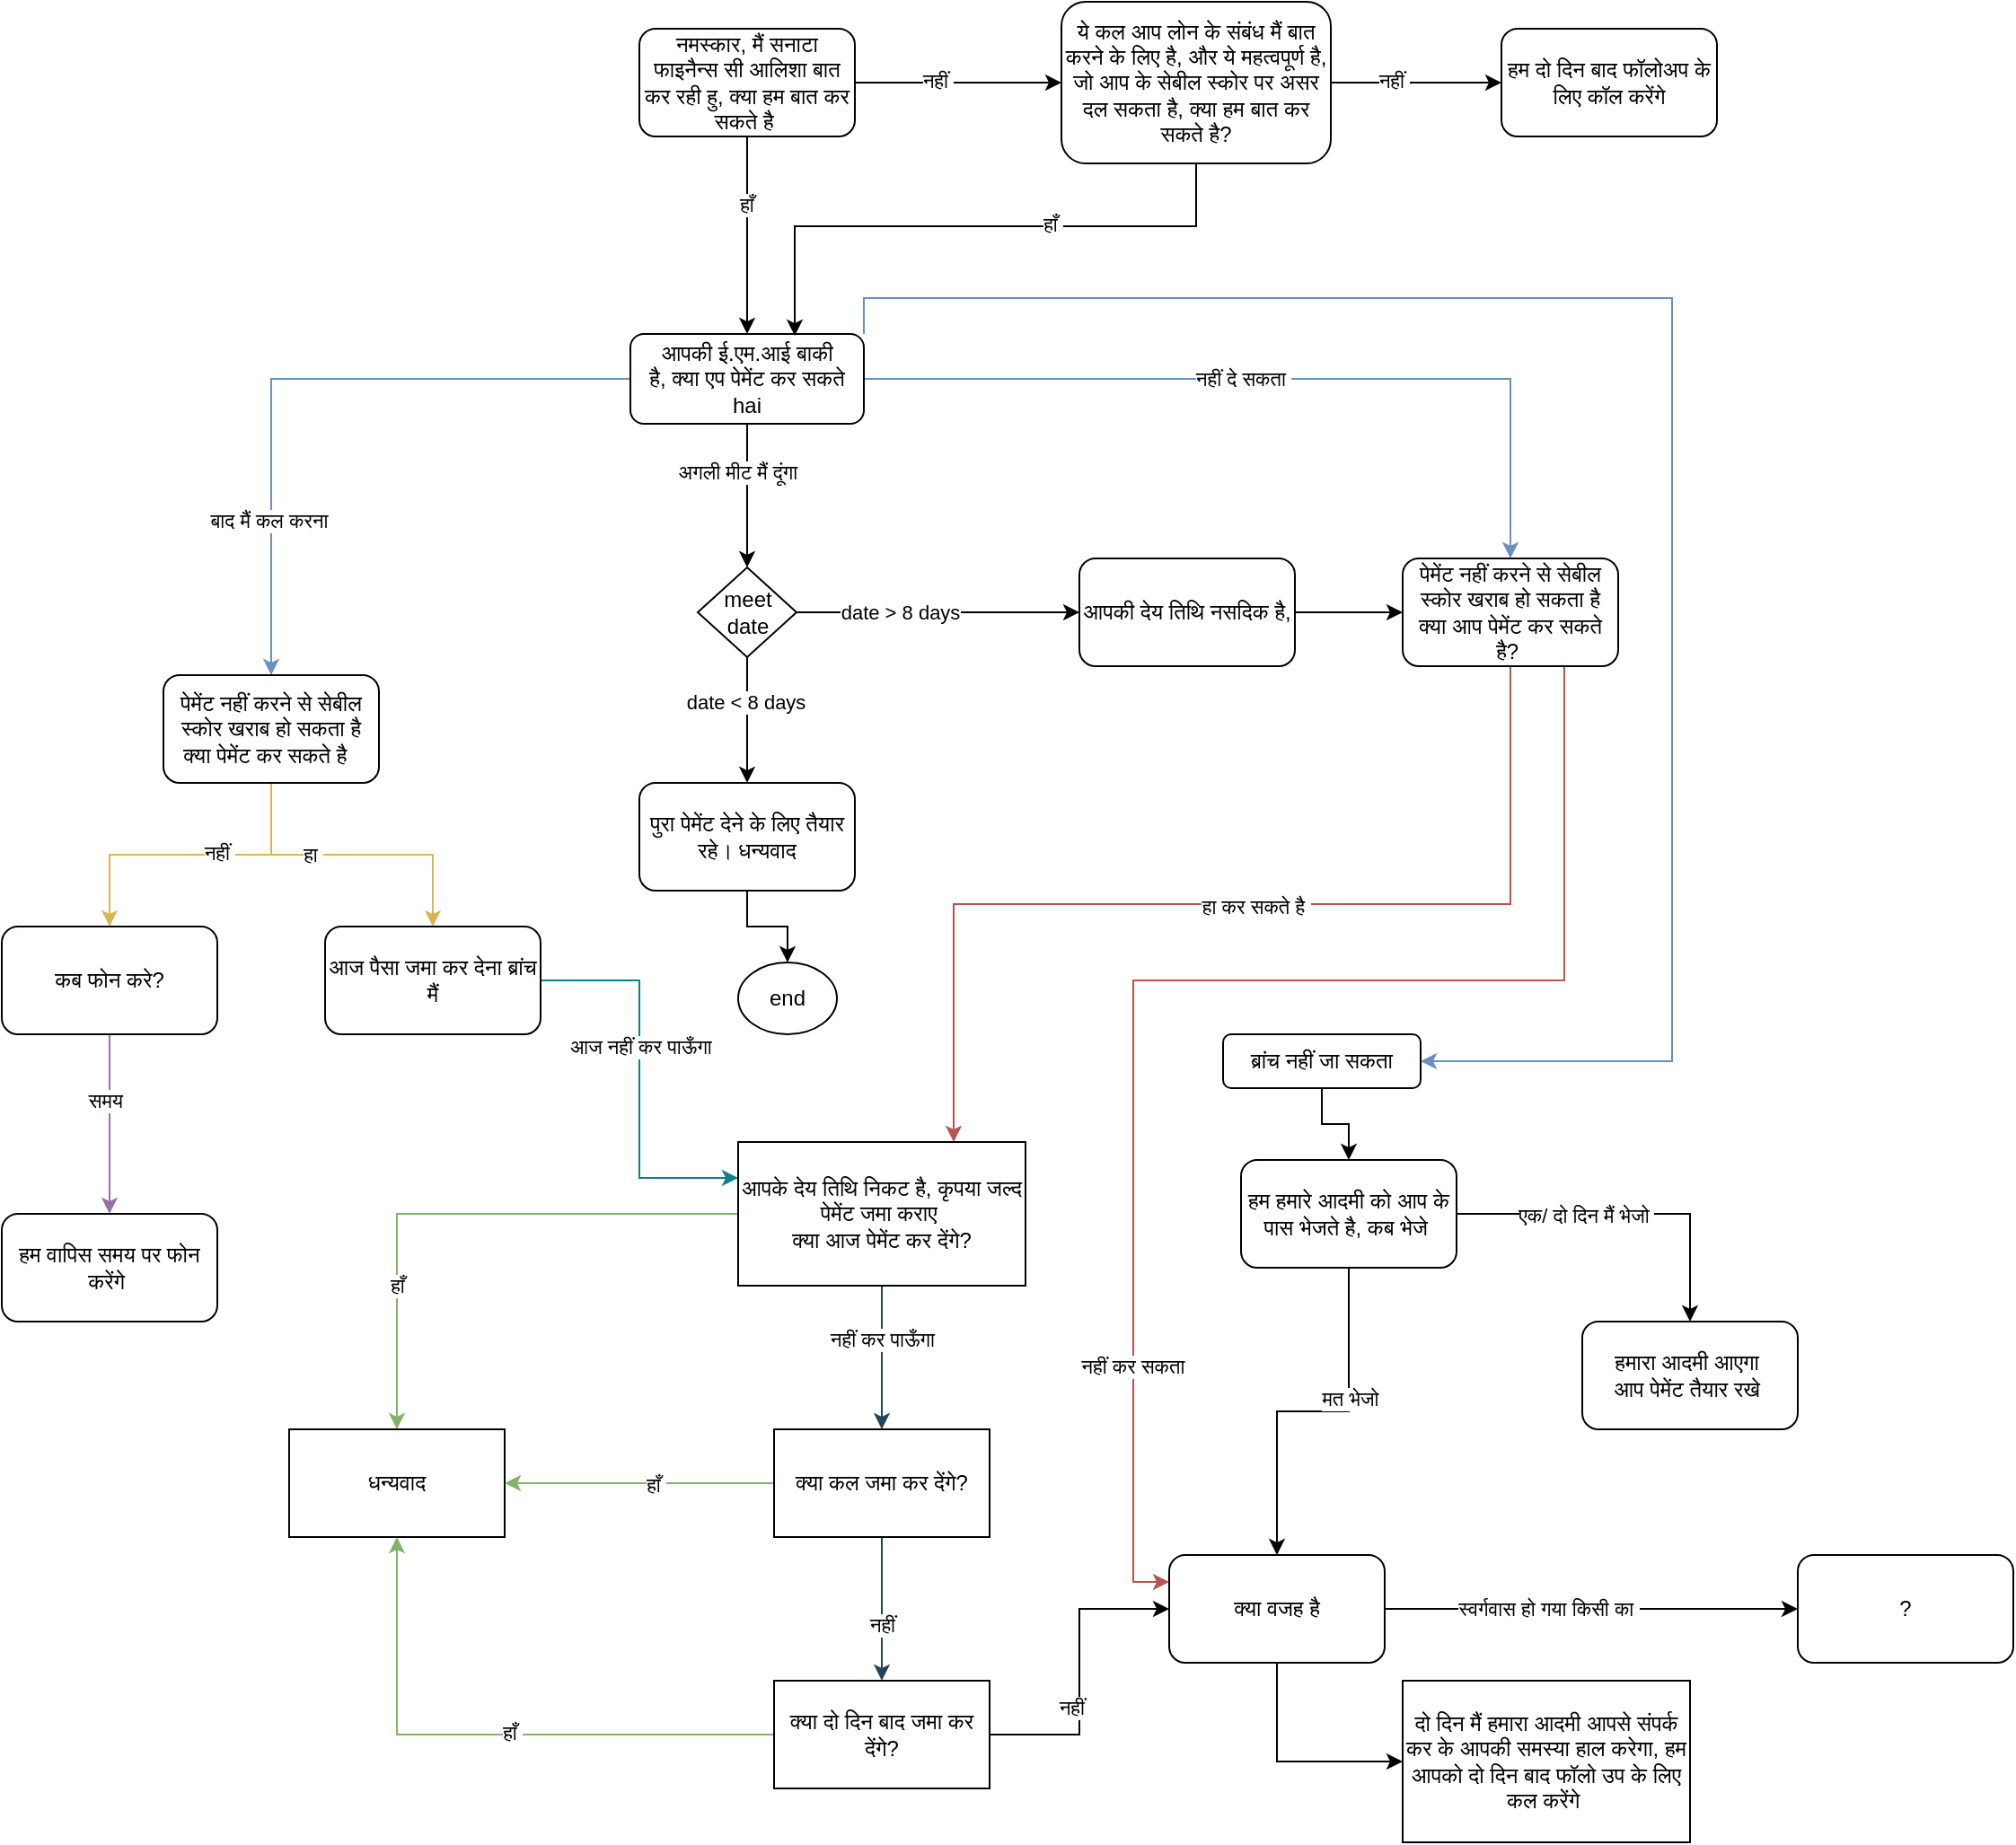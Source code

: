 <mxfile version="21.5.0" type="github">
  <diagram name="Page-1" id="A8u1cGYjJxs3ynTsOh-E">
    <mxGraphModel dx="2547" dy="773" grid="1" gridSize="10" guides="1" tooltips="1" connect="1" arrows="1" fold="1" page="1" pageScale="1" pageWidth="850" pageHeight="1100" math="0" shadow="0">
      <root>
        <mxCell id="0" />
        <mxCell id="1" parent="0" />
        <mxCell id="ubHi6udfQPmIiIhLqrcd-3" value="" style="edgeStyle=orthogonalEdgeStyle;rounded=0;orthogonalLoop=1;jettySize=auto;html=1;fillColor=#dae8fc;strokeColor=#6c8ebf;" parent="1" source="ubHi6udfQPmIiIhLqrcd-1" target="ubHi6udfQPmIiIhLqrcd-2" edge="1">
          <mxGeometry relative="1" as="geometry" />
        </mxCell>
        <mxCell id="ubHi6udfQPmIiIhLqrcd-4" value="बाद मैं कल करना&amp;nbsp;" style="edgeLabel;html=1;align=center;verticalAlign=middle;resizable=0;points=[];" parent="ubHi6udfQPmIiIhLqrcd-3" vertex="1" connectable="0">
          <mxGeometry x="0.425" relative="1" as="geometry">
            <mxPoint y="19" as="offset" />
          </mxGeometry>
        </mxCell>
        <mxCell id="ubHi6udfQPmIiIhLqrcd-6" value="" style="edgeStyle=orthogonalEdgeStyle;rounded=0;orthogonalLoop=1;jettySize=auto;html=1;" parent="1" source="D9SxiUH87e-Rk3kENxuC-22" target="ubHi6udfQPmIiIhLqrcd-5" edge="1">
          <mxGeometry relative="1" as="geometry">
            <Array as="points">
              <mxPoint x="385" y="480" />
              <mxPoint x="385" y="480" />
            </Array>
          </mxGeometry>
        </mxCell>
        <mxCell id="D9SxiUH87e-Rk3kENxuC-53" value="date &amp;lt; 8 days" style="edgeLabel;html=1;align=center;verticalAlign=middle;resizable=0;points=[];" parent="ubHi6udfQPmIiIhLqrcd-6" vertex="1" connectable="0">
          <mxGeometry x="-0.304" y="-1" relative="1" as="geometry">
            <mxPoint as="offset" />
          </mxGeometry>
        </mxCell>
        <mxCell id="ubHi6udfQPmIiIhLqrcd-9" value="" style="edgeStyle=orthogonalEdgeStyle;rounded=0;orthogonalLoop=1;jettySize=auto;html=1;fillColor=#dae8fc;strokeColor=#6c8ebf;" parent="1" source="ubHi6udfQPmIiIhLqrcd-1" target="ubHi6udfQPmIiIhLqrcd-8" edge="1">
          <mxGeometry relative="1" as="geometry" />
        </mxCell>
        <mxCell id="ubHi6udfQPmIiIhLqrcd-10" value="नहीं दे सकता&amp;nbsp;" style="edgeLabel;html=1;align=center;verticalAlign=middle;resizable=0;points=[];" parent="ubHi6udfQPmIiIhLqrcd-9" vertex="1" connectable="0">
          <mxGeometry x="0.529" y="-3" relative="1" as="geometry">
            <mxPoint x="-141" y="-3" as="offset" />
          </mxGeometry>
        </mxCell>
        <mxCell id="6fWgPlhkaPKUbiOBDTXt-3" style="rounded=0;orthogonalLoop=1;jettySize=auto;html=1;entryX=1;entryY=0.5;entryDx=0;entryDy=0;edgeStyle=orthogonalEdgeStyle;exitX=1;exitY=0;exitDx=0;exitDy=0;fillColor=#dae8fc;strokeColor=#6c8ebf;" parent="1" source="ubHi6udfQPmIiIhLqrcd-1" target="6fWgPlhkaPKUbiOBDTXt-4" edge="1">
          <mxGeometry relative="1" as="geometry">
            <mxPoint x="200.0" y="180" as="targetPoint" />
            <mxPoint x="430" y="220" as="sourcePoint" />
            <Array as="points">
              <mxPoint x="450" y="240" />
              <mxPoint x="900" y="240" />
              <mxPoint x="900" y="665" />
            </Array>
          </mxGeometry>
        </mxCell>
        <mxCell id="ubHi6udfQPmIiIhLqrcd-1" value="आपकी ई.एम.आई बाकी&lt;br&gt;है, क्या एप पेमेंट कर सकते&lt;br&gt;hai" style="rounded=1;whiteSpace=wrap;html=1;" parent="1" vertex="1">
          <mxGeometry x="320" y="260" width="130" height="50" as="geometry" />
        </mxCell>
        <mxCell id="ubHi6udfQPmIiIhLqrcd-13" value="" style="edgeStyle=orthogonalEdgeStyle;rounded=0;orthogonalLoop=1;jettySize=auto;html=1;fillColor=#fff2cc;strokeColor=#d6b656;" parent="1" source="ubHi6udfQPmIiIhLqrcd-2" target="ubHi6udfQPmIiIhLqrcd-12" edge="1">
          <mxGeometry relative="1" as="geometry" />
        </mxCell>
        <mxCell id="ubHi6udfQPmIiIhLqrcd-14" value="हा&amp;nbsp;" style="edgeLabel;html=1;align=center;verticalAlign=middle;resizable=0;points=[];" parent="ubHi6udfQPmIiIhLqrcd-13" vertex="1" connectable="0">
          <mxGeometry x="-0.265" relative="1" as="geometry">
            <mxPoint as="offset" />
          </mxGeometry>
        </mxCell>
        <mxCell id="ubHi6udfQPmIiIhLqrcd-16" value="" style="edgeStyle=orthogonalEdgeStyle;rounded=0;orthogonalLoop=1;jettySize=auto;html=1;fillColor=#fff2cc;strokeColor=#d6b656;" parent="1" source="ubHi6udfQPmIiIhLqrcd-2" target="ubHi6udfQPmIiIhLqrcd-15" edge="1">
          <mxGeometry relative="1" as="geometry" />
        </mxCell>
        <mxCell id="ubHi6udfQPmIiIhLqrcd-17" value="नहीं&amp;nbsp;" style="edgeLabel;html=1;align=center;verticalAlign=middle;resizable=0;points=[];" parent="ubHi6udfQPmIiIhLqrcd-16" vertex="1" connectable="0">
          <mxGeometry x="-0.189" y="-1" relative="1" as="geometry">
            <mxPoint as="offset" />
          </mxGeometry>
        </mxCell>
        <mxCell id="ubHi6udfQPmIiIhLqrcd-2" value="पेमेंट नहीं करने से सेबील स्कोर खराब हो सकता है&lt;br&gt;क्या पेमेंट कर सकते है&amp;nbsp;&amp;nbsp;" style="whiteSpace=wrap;html=1;rounded=1;" parent="1" vertex="1">
          <mxGeometry x="60" y="450" width="120" height="60" as="geometry" />
        </mxCell>
        <mxCell id="D9SxiUH87e-Rk3kENxuC-10" value="" style="edgeStyle=orthogonalEdgeStyle;rounded=0;orthogonalLoop=1;jettySize=auto;html=1;" parent="1" source="ubHi6udfQPmIiIhLqrcd-5" target="D9SxiUH87e-Rk3kENxuC-9" edge="1">
          <mxGeometry relative="1" as="geometry" />
        </mxCell>
        <mxCell id="ubHi6udfQPmIiIhLqrcd-5" value="पुरा पेमेंट देने के लिए तैयार रहे। धन्यवाद" style="whiteSpace=wrap;html=1;rounded=1;" parent="1" vertex="1">
          <mxGeometry x="325" y="510" width="120" height="60" as="geometry" />
        </mxCell>
        <mxCell id="D9SxiUH87e-Rk3kENxuC-19" style="edgeStyle=orthogonalEdgeStyle;rounded=0;orthogonalLoop=1;jettySize=auto;html=1;entryX=0.75;entryY=0;entryDx=0;entryDy=0;exitX=0.5;exitY=1;exitDx=0;exitDy=0;fillColor=#f8cecc;strokeColor=#b85450;" parent="1" source="ubHi6udfQPmIiIhLqrcd-8" target="D9SxiUH87e-Rk3kENxuC-2" edge="1">
          <mxGeometry relative="1" as="geometry" />
        </mxCell>
        <mxCell id="D9SxiUH87e-Rk3kENxuC-21" value="हा कर सकते है&amp;nbsp;" style="edgeLabel;html=1;align=center;verticalAlign=middle;resizable=0;points=[];" parent="D9SxiUH87e-Rk3kENxuC-19" vertex="1" connectable="0">
          <mxGeometry x="-0.046" y="1" relative="1" as="geometry">
            <mxPoint as="offset" />
          </mxGeometry>
        </mxCell>
        <mxCell id="6fWgPlhkaPKUbiOBDTXt-16" style="edgeStyle=orthogonalEdgeStyle;rounded=0;orthogonalLoop=1;jettySize=auto;html=1;exitX=0.75;exitY=1;exitDx=0;exitDy=0;entryX=0;entryY=0.25;entryDx=0;entryDy=0;fillColor=#f8cecc;strokeColor=#b85450;" parent="1" source="ubHi6udfQPmIiIhLqrcd-8" target="6fWgPlhkaPKUbiOBDTXt-14" edge="1">
          <mxGeometry relative="1" as="geometry">
            <Array as="points">
              <mxPoint x="840" y="620" />
              <mxPoint x="600" y="620" />
              <mxPoint x="600" y="955" />
            </Array>
          </mxGeometry>
        </mxCell>
        <mxCell id="6fWgPlhkaPKUbiOBDTXt-17" value="नहीं कर सकता&amp;nbsp;" style="edgeLabel;html=1;align=center;verticalAlign=middle;resizable=0;points=[];" parent="6fWgPlhkaPKUbiOBDTXt-16" vertex="1" connectable="0">
          <mxGeometry x="0.634" y="1" relative="1" as="geometry">
            <mxPoint y="1" as="offset" />
          </mxGeometry>
        </mxCell>
        <mxCell id="ubHi6udfQPmIiIhLqrcd-8" value="&lt;span style=&quot;font-family: Helvetica; font-size: 12px; font-style: normal; font-variant-ligatures: normal; font-variant-caps: normal; font-weight: 400; letter-spacing: normal; orphans: 2; text-align: center; text-indent: 0px; text-transform: none; widows: 2; word-spacing: 0px; -webkit-text-stroke-width: 0px; text-decoration-thickness: initial; text-decoration-style: initial; text-decoration-color: initial; float: none; display: inline !important;&quot;&gt;पेमेंट नहीं करने से सेबील स्कोर खराब हो सकता है&lt;/span&gt;&lt;br style=&quot;border-color: var(--border-color); font-family: Helvetica; font-size: 12px; font-style: normal; font-variant-ligatures: normal; font-variant-caps: normal; font-weight: 400; letter-spacing: normal; orphans: 2; text-align: center; text-indent: 0px; text-transform: none; widows: 2; word-spacing: 0px; -webkit-text-stroke-width: 0px; text-decoration-thickness: initial; text-decoration-style: initial; text-decoration-color: initial;&quot;&gt;&lt;span style=&quot;font-family: Helvetica; font-size: 12px; font-style: normal; font-variant-ligatures: normal; font-variant-caps: normal; font-weight: 400; letter-spacing: normal; orphans: 2; text-align: center; text-indent: 0px; text-transform: none; widows: 2; word-spacing: 0px; -webkit-text-stroke-width: 0px; text-decoration-thickness: initial; text-decoration-style: initial; text-decoration-color: initial; float: none; display: inline !important;&quot;&gt;क्या आप पेमेंट कर सकते है?&amp;nbsp;&lt;/span&gt;" style="whiteSpace=wrap;html=1;rounded=1;labelBackgroundColor=none;fontColor=default;" parent="1" vertex="1">
          <mxGeometry x="750" y="385" width="120" height="60" as="geometry" />
        </mxCell>
        <mxCell id="D9SxiUH87e-Rk3kENxuC-17" style="edgeStyle=orthogonalEdgeStyle;rounded=0;orthogonalLoop=1;jettySize=auto;html=1;entryX=0;entryY=0.25;entryDx=0;entryDy=0;fillColor=#b0e3e6;strokeColor=#0e8088;" parent="1" source="ubHi6udfQPmIiIhLqrcd-12" target="D9SxiUH87e-Rk3kENxuC-2" edge="1">
          <mxGeometry relative="1" as="geometry" />
        </mxCell>
        <mxCell id="D9SxiUH87e-Rk3kENxuC-18" value="आज नहीं कर पाऊँगा&amp;nbsp;" style="edgeLabel;html=1;align=center;verticalAlign=middle;resizable=0;points=[];" parent="D9SxiUH87e-Rk3kENxuC-17" vertex="1" connectable="0">
          <mxGeometry x="-0.169" y="2" relative="1" as="geometry">
            <mxPoint as="offset" />
          </mxGeometry>
        </mxCell>
        <mxCell id="ubHi6udfQPmIiIhLqrcd-12" value="आज पैसा जमा कर देना ब्रांच मैं" style="whiteSpace=wrap;html=1;rounded=1;" parent="1" vertex="1">
          <mxGeometry x="150" y="590" width="120" height="60" as="geometry" />
        </mxCell>
        <mxCell id="D9SxiUH87e-Rk3kENxuC-45" value="" style="edgeStyle=orthogonalEdgeStyle;rounded=0;orthogonalLoop=1;jettySize=auto;html=1;fillColor=#e1d5e7;strokeColor=#9673a6;entryX=0.5;entryY=0;entryDx=0;entryDy=0;" parent="1" source="ubHi6udfQPmIiIhLqrcd-15" target="D9SxiUH87e-Rk3kENxuC-44" edge="1">
          <mxGeometry relative="1" as="geometry" />
        </mxCell>
        <mxCell id="D9SxiUH87e-Rk3kENxuC-46" value="समय&amp;nbsp;" style="edgeLabel;html=1;align=center;verticalAlign=middle;resizable=0;points=[];" parent="D9SxiUH87e-Rk3kENxuC-45" vertex="1" connectable="0">
          <mxGeometry x="-0.26" y="-1" relative="1" as="geometry">
            <mxPoint as="offset" />
          </mxGeometry>
        </mxCell>
        <mxCell id="ubHi6udfQPmIiIhLqrcd-15" value="कब फोन करे?" style="whiteSpace=wrap;html=1;rounded=1;" parent="1" vertex="1">
          <mxGeometry x="-30" y="590" width="120" height="60" as="geometry" />
        </mxCell>
        <mxCell id="D9SxiUH87e-Rk3kENxuC-4" value="" style="edgeStyle=orthogonalEdgeStyle;rounded=0;orthogonalLoop=1;jettySize=auto;html=1;fillColor=#d5e8d4;strokeColor=#82b366;" parent="1" source="D9SxiUH87e-Rk3kENxuC-2" target="D9SxiUH87e-Rk3kENxuC-3" edge="1">
          <mxGeometry relative="1" as="geometry" />
        </mxCell>
        <mxCell id="D9SxiUH87e-Rk3kENxuC-5" value="हाँ" style="edgeLabel;html=1;align=center;verticalAlign=middle;resizable=0;points=[];" parent="D9SxiUH87e-Rk3kENxuC-4" vertex="1" connectable="0">
          <mxGeometry x="0.305" y="-4" relative="1" as="geometry">
            <mxPoint x="4" y="27" as="offset" />
          </mxGeometry>
        </mxCell>
        <mxCell id="D9SxiUH87e-Rk3kENxuC-7" value="" style="edgeStyle=orthogonalEdgeStyle;rounded=0;orthogonalLoop=1;jettySize=auto;html=1;fillColor=#bac8d3;strokeColor=#23445d;" parent="1" source="D9SxiUH87e-Rk3kENxuC-2" target="D9SxiUH87e-Rk3kENxuC-6" edge="1">
          <mxGeometry relative="1" as="geometry" />
        </mxCell>
        <mxCell id="D9SxiUH87e-Rk3kENxuC-8" value="नहीं कर पाऊँगा" style="edgeLabel;html=1;align=center;verticalAlign=middle;resizable=0;points=[];" parent="D9SxiUH87e-Rk3kENxuC-7" vertex="1" connectable="0">
          <mxGeometry x="-0.253" relative="1" as="geometry">
            <mxPoint as="offset" />
          </mxGeometry>
        </mxCell>
        <mxCell id="D9SxiUH87e-Rk3kENxuC-2" value="आपके देय तिथि निकट है, कृपया जल्द पेमेंट जमा कराए&amp;nbsp;&lt;br&gt;क्या आज पेमेंट कर देंगे?" style="whiteSpace=wrap;html=1;" parent="1" vertex="1">
          <mxGeometry x="380" y="710" width="160" height="80" as="geometry" />
        </mxCell>
        <mxCell id="D9SxiUH87e-Rk3kENxuC-3" value="धन्यवाद" style="whiteSpace=wrap;html=1;" parent="1" vertex="1">
          <mxGeometry x="130" y="870" width="120" height="60" as="geometry" />
        </mxCell>
        <mxCell id="D9SxiUH87e-Rk3kENxuC-11" style="edgeStyle=orthogonalEdgeStyle;rounded=0;orthogonalLoop=1;jettySize=auto;html=1;entryX=1;entryY=0.5;entryDx=0;entryDy=0;fillColor=#d5e8d4;strokeColor=#82b366;" parent="1" source="D9SxiUH87e-Rk3kENxuC-6" target="D9SxiUH87e-Rk3kENxuC-3" edge="1">
          <mxGeometry relative="1" as="geometry" />
        </mxCell>
        <mxCell id="D9SxiUH87e-Rk3kENxuC-12" value="हाँ&amp;nbsp;" style="edgeLabel;html=1;align=center;verticalAlign=middle;resizable=0;points=[];" parent="D9SxiUH87e-Rk3kENxuC-11" vertex="1" connectable="0">
          <mxGeometry x="-0.12" y="1" relative="1" as="geometry">
            <mxPoint as="offset" />
          </mxGeometry>
        </mxCell>
        <mxCell id="D9SxiUH87e-Rk3kENxuC-14" value="" style="edgeStyle=orthogonalEdgeStyle;rounded=0;orthogonalLoop=1;jettySize=auto;html=1;fillColor=#bac8d3;strokeColor=#23445d;" parent="1" source="D9SxiUH87e-Rk3kENxuC-6" target="D9SxiUH87e-Rk3kENxuC-13" edge="1">
          <mxGeometry relative="1" as="geometry" />
        </mxCell>
        <mxCell id="D9SxiUH87e-Rk3kENxuC-20" value="नहीं" style="edgeLabel;html=1;align=center;verticalAlign=middle;resizable=0;points=[];" parent="D9SxiUH87e-Rk3kENxuC-14" vertex="1" connectable="0">
          <mxGeometry x="0.216" relative="1" as="geometry">
            <mxPoint as="offset" />
          </mxGeometry>
        </mxCell>
        <mxCell id="D9SxiUH87e-Rk3kENxuC-6" value="क्या कल जमा कर देंगे?&lt;br&gt;" style="whiteSpace=wrap;html=1;" parent="1" vertex="1">
          <mxGeometry x="400" y="870" width="120" height="60" as="geometry" />
        </mxCell>
        <mxCell id="D9SxiUH87e-Rk3kENxuC-9" value="end" style="ellipse;whiteSpace=wrap;html=1;rounded=1;" parent="1" vertex="1">
          <mxGeometry x="380" y="610" width="55" height="40" as="geometry" />
        </mxCell>
        <mxCell id="D9SxiUH87e-Rk3kENxuC-15" style="edgeStyle=orthogonalEdgeStyle;rounded=0;orthogonalLoop=1;jettySize=auto;html=1;entryX=0.5;entryY=1;entryDx=0;entryDy=0;fillColor=#d5e8d4;strokeColor=#82b366;" parent="1" source="D9SxiUH87e-Rk3kENxuC-13" target="D9SxiUH87e-Rk3kENxuC-3" edge="1">
          <mxGeometry relative="1" as="geometry" />
        </mxCell>
        <mxCell id="D9SxiUH87e-Rk3kENxuC-16" value="हाँ&amp;nbsp;" style="edgeLabel;html=1;align=center;verticalAlign=middle;resizable=0;points=[];" parent="D9SxiUH87e-Rk3kENxuC-15" vertex="1" connectable="0">
          <mxGeometry x="-0.087" y="-1" relative="1" as="geometry">
            <mxPoint as="offset" />
          </mxGeometry>
        </mxCell>
        <mxCell id="D9SxiUH87e-Rk3kENxuC-43" value="" style="edgeStyle=orthogonalEdgeStyle;rounded=0;orthogonalLoop=1;jettySize=auto;html=1;entryX=0;entryY=0.5;entryDx=0;entryDy=0;" parent="1" source="D9SxiUH87e-Rk3kENxuC-13" target="6fWgPlhkaPKUbiOBDTXt-14" edge="1">
          <mxGeometry relative="1" as="geometry" />
        </mxCell>
        <mxCell id="6fWgPlhkaPKUbiOBDTXt-13" value="नहीं&amp;nbsp;" style="edgeLabel;html=1;align=center;verticalAlign=middle;resizable=0;points=[];" parent="D9SxiUH87e-Rk3kENxuC-43" vertex="1" connectable="0">
          <mxGeometry x="-0.23" y="3" relative="1" as="geometry">
            <mxPoint as="offset" />
          </mxGeometry>
        </mxCell>
        <mxCell id="D9SxiUH87e-Rk3kENxuC-13" value="क्या दो दिन बाद जमा कर देंगे?" style="whiteSpace=wrap;html=1;" parent="1" vertex="1">
          <mxGeometry x="400" y="1010" width="120" height="60" as="geometry" />
        </mxCell>
        <mxCell id="D9SxiUH87e-Rk3kENxuC-23" value="" style="edgeStyle=orthogonalEdgeStyle;rounded=0;orthogonalLoop=1;jettySize=auto;html=1;" parent="1" source="ubHi6udfQPmIiIhLqrcd-1" target="D9SxiUH87e-Rk3kENxuC-22" edge="1">
          <mxGeometry relative="1" as="geometry">
            <mxPoint x="385" y="330" as="sourcePoint" />
            <mxPoint x="385" y="450" as="targetPoint" />
          </mxGeometry>
        </mxCell>
        <mxCell id="D9SxiUH87e-Rk3kENxuC-24" value="अगली मीट मैं दूंगा&amp;nbsp;" style="edgeLabel;html=1;align=center;verticalAlign=middle;resizable=0;points=[];" parent="D9SxiUH87e-Rk3kENxuC-23" vertex="1" connectable="0">
          <mxGeometry x="-0.327" y="-4" relative="1" as="geometry">
            <mxPoint as="offset" />
          </mxGeometry>
        </mxCell>
        <mxCell id="D9SxiUH87e-Rk3kENxuC-25" style="edgeStyle=orthogonalEdgeStyle;rounded=0;orthogonalLoop=1;jettySize=auto;html=1;entryX=0;entryY=0.5;entryDx=0;entryDy=0;" parent="1" source="D9SxiUH87e-Rk3kENxuC-49" target="ubHi6udfQPmIiIhLqrcd-8" edge="1">
          <mxGeometry relative="1" as="geometry" />
        </mxCell>
        <mxCell id="D9SxiUH87e-Rk3kENxuC-22" value="meet&lt;br&gt;date" style="rhombus;whiteSpace=wrap;html=1;" parent="1" vertex="1">
          <mxGeometry x="357.5" y="390" width="55" height="50" as="geometry" />
        </mxCell>
        <mxCell id="D9SxiUH87e-Rk3kENxuC-29" value="" style="edgeStyle=orthogonalEdgeStyle;rounded=0;orthogonalLoop=1;jettySize=auto;html=1;" parent="1" source="D9SxiUH87e-Rk3kENxuC-27" target="ubHi6udfQPmIiIhLqrcd-1" edge="1">
          <mxGeometry relative="1" as="geometry" />
        </mxCell>
        <mxCell id="D9SxiUH87e-Rk3kENxuC-30" value="हाँ&amp;nbsp;" style="edgeLabel;html=1;align=center;verticalAlign=middle;resizable=0;points=[];" parent="D9SxiUH87e-Rk3kENxuC-29" vertex="1" connectable="0">
          <mxGeometry x="-0.312" y="1" relative="1" as="geometry">
            <mxPoint as="offset" />
          </mxGeometry>
        </mxCell>
        <mxCell id="D9SxiUH87e-Rk3kENxuC-34" value="" style="edgeStyle=orthogonalEdgeStyle;rounded=0;orthogonalLoop=1;jettySize=auto;html=1;" parent="1" source="D9SxiUH87e-Rk3kENxuC-27" target="D9SxiUH87e-Rk3kENxuC-31" edge="1">
          <mxGeometry relative="1" as="geometry" />
        </mxCell>
        <mxCell id="D9SxiUH87e-Rk3kENxuC-35" value="नहीं&amp;nbsp;" style="edgeLabel;html=1;align=center;verticalAlign=middle;resizable=0;points=[];" parent="D9SxiUH87e-Rk3kENxuC-34" vertex="1" connectable="0">
          <mxGeometry x="-0.203" y="1" relative="1" as="geometry">
            <mxPoint as="offset" />
          </mxGeometry>
        </mxCell>
        <mxCell id="D9SxiUH87e-Rk3kENxuC-27" value="नमस्कार, मैं सनाटा फाइनैन्स सी आलिशा बात कर रही हु, क्या हम बात कर सकते है&amp;nbsp;" style="whiteSpace=wrap;html=1;rounded=1;" parent="1" vertex="1">
          <mxGeometry x="325" y="90" width="120" height="60" as="geometry" />
        </mxCell>
        <mxCell id="D9SxiUH87e-Rk3kENxuC-36" style="edgeStyle=orthogonalEdgeStyle;rounded=0;orthogonalLoop=1;jettySize=auto;html=1;entryX=0.704;entryY=0.02;entryDx=0;entryDy=0;entryPerimeter=0;" parent="1" source="D9SxiUH87e-Rk3kENxuC-31" target="ubHi6udfQPmIiIhLqrcd-1" edge="1">
          <mxGeometry relative="1" as="geometry">
            <Array as="points">
              <mxPoint x="635" y="200" />
              <mxPoint x="411" y="200" />
            </Array>
          </mxGeometry>
        </mxCell>
        <mxCell id="D9SxiUH87e-Rk3kENxuC-37" value="हाँ&amp;nbsp;" style="edgeLabel;html=1;align=center;verticalAlign=middle;resizable=0;points=[];" parent="D9SxiUH87e-Rk3kENxuC-36" vertex="1" connectable="0">
          <mxGeometry x="-0.276" y="-1" relative="1" as="geometry">
            <mxPoint as="offset" />
          </mxGeometry>
        </mxCell>
        <mxCell id="D9SxiUH87e-Rk3kENxuC-40" value="" style="edgeStyle=orthogonalEdgeStyle;rounded=0;orthogonalLoop=1;jettySize=auto;html=1;" parent="1" source="D9SxiUH87e-Rk3kENxuC-31" target="D9SxiUH87e-Rk3kENxuC-39" edge="1">
          <mxGeometry relative="1" as="geometry" />
        </mxCell>
        <mxCell id="D9SxiUH87e-Rk3kENxuC-41" value="नहीं&amp;nbsp;" style="edgeLabel;html=1;align=center;verticalAlign=middle;resizable=0;points=[];" parent="D9SxiUH87e-Rk3kENxuC-40" vertex="1" connectable="0">
          <mxGeometry x="-0.273" y="1" relative="1" as="geometry">
            <mxPoint as="offset" />
          </mxGeometry>
        </mxCell>
        <mxCell id="D9SxiUH87e-Rk3kENxuC-31" value="ये कल आप लोन के संबंध मैं बात करने के लिए है, और ये महत्वपूर्ण है, जो आप के सेबील स्कोर पर असर दल सकता है, क्या हम बात कर सकते है?&lt;br&gt;" style="whiteSpace=wrap;html=1;rounded=1;" parent="1" vertex="1">
          <mxGeometry x="560" y="75" width="150" height="90" as="geometry" />
        </mxCell>
        <mxCell id="D9SxiUH87e-Rk3kENxuC-39" value="हम दो दिन बाद फॉलोअप के लिए कॉल करेंगे" style="whiteSpace=wrap;html=1;rounded=1;" parent="1" vertex="1">
          <mxGeometry x="805" y="90" width="120" height="60" as="geometry" />
        </mxCell>
        <mxCell id="D9SxiUH87e-Rk3kENxuC-42" value="दो दिन मैं हमारा आदमी आपसे संपर्क कर के आपकी समस्या हाल करेगा, हम आपको दो दिन बाद फॉलो उप के लिए कल करेंगे&amp;nbsp;" style="whiteSpace=wrap;html=1;" parent="1" vertex="1">
          <mxGeometry x="750" y="1010" width="160" height="90" as="geometry" />
        </mxCell>
        <mxCell id="D9SxiUH87e-Rk3kENxuC-44" value="हम वापिस समय पर फोन करेंगे&amp;nbsp;" style="whiteSpace=wrap;html=1;rounded=1;" parent="1" vertex="1">
          <mxGeometry x="-30" y="750" width="120" height="60" as="geometry" />
        </mxCell>
        <mxCell id="D9SxiUH87e-Rk3kENxuC-47" value="" style="edgeStyle=orthogonalEdgeStyle;rounded=0;orthogonalLoop=1;jettySize=auto;html=1;entryX=0;entryY=0.5;entryDx=0;entryDy=0;" parent="1" source="D9SxiUH87e-Rk3kENxuC-22" target="D9SxiUH87e-Rk3kENxuC-49" edge="1">
          <mxGeometry relative="1" as="geometry">
            <mxPoint x="413" y="415" as="sourcePoint" />
            <mxPoint x="720" y="415" as="targetPoint" />
          </mxGeometry>
        </mxCell>
        <mxCell id="D9SxiUH87e-Rk3kENxuC-48" value="date &amp;gt; 8 days" style="edgeLabel;html=1;align=center;verticalAlign=middle;resizable=0;points=[];" parent="D9SxiUH87e-Rk3kENxuC-47" vertex="1" connectable="0">
          <mxGeometry x="-0.338" y="3" relative="1" as="geometry">
            <mxPoint x="5" y="3" as="offset" />
          </mxGeometry>
        </mxCell>
        <mxCell id="D9SxiUH87e-Rk3kENxuC-49" value="आपकी देय तिथि नसदिक है," style="rounded=1;whiteSpace=wrap;html=1;" parent="1" vertex="1">
          <mxGeometry x="570" y="385" width="120" height="60" as="geometry" />
        </mxCell>
        <mxCell id="6fWgPlhkaPKUbiOBDTXt-6" style="edgeStyle=orthogonalEdgeStyle;rounded=0;orthogonalLoop=1;jettySize=auto;html=1;entryX=0.5;entryY=0;entryDx=0;entryDy=0;exitX=0.5;exitY=1;exitDx=0;exitDy=0;" parent="1" source="6fWgPlhkaPKUbiOBDTXt-4" target="6fWgPlhkaPKUbiOBDTXt-5" edge="1">
          <mxGeometry relative="1" as="geometry" />
        </mxCell>
        <mxCell id="6fWgPlhkaPKUbiOBDTXt-4" value="ब्रांच नहीं जा सकता" style="rounded=1;whiteSpace=wrap;html=1;" parent="1" vertex="1">
          <mxGeometry x="650" y="650" width="110" height="30" as="geometry" />
        </mxCell>
        <mxCell id="6fWgPlhkaPKUbiOBDTXt-8" style="edgeStyle=orthogonalEdgeStyle;rounded=0;orthogonalLoop=1;jettySize=auto;html=1;exitX=1;exitY=0.5;exitDx=0;exitDy=0;entryX=0.5;entryY=0;entryDx=0;entryDy=0;" parent="1" source="6fWgPlhkaPKUbiOBDTXt-5" target="6fWgPlhkaPKUbiOBDTXt-7" edge="1">
          <mxGeometry relative="1" as="geometry" />
        </mxCell>
        <mxCell id="6fWgPlhkaPKUbiOBDTXt-9" value="एक/ दो दिन मैं भेजो&amp;nbsp;" style="edgeLabel;html=1;align=center;verticalAlign=middle;resizable=0;points=[];" parent="6fWgPlhkaPKUbiOBDTXt-8" vertex="1" connectable="0">
          <mxGeometry x="-0.247" y="-1" relative="1" as="geometry">
            <mxPoint as="offset" />
          </mxGeometry>
        </mxCell>
        <mxCell id="6fWgPlhkaPKUbiOBDTXt-11" value="" style="edgeStyle=orthogonalEdgeStyle;rounded=0;orthogonalLoop=1;jettySize=auto;html=1;" parent="1" source="6fWgPlhkaPKUbiOBDTXt-5" target="6fWgPlhkaPKUbiOBDTXt-14" edge="1">
          <mxGeometry relative="1" as="geometry">
            <mxPoint x="720" y="830" as="targetPoint" />
          </mxGeometry>
        </mxCell>
        <mxCell id="6fWgPlhkaPKUbiOBDTXt-12" value="मत भेजो&amp;nbsp;" style="edgeLabel;html=1;align=center;verticalAlign=middle;resizable=0;points=[];" parent="6fWgPlhkaPKUbiOBDTXt-11" vertex="1" connectable="0">
          <mxGeometry x="-0.27" y="2" relative="1" as="geometry">
            <mxPoint as="offset" />
          </mxGeometry>
        </mxCell>
        <mxCell id="6fWgPlhkaPKUbiOBDTXt-5" value="हम हमारे आदमी को आप के पास भेजते है, कब भेजे&amp;nbsp;" style="rounded=1;whiteSpace=wrap;html=1;" parent="1" vertex="1">
          <mxGeometry x="660" y="720" width="120" height="60" as="geometry" />
        </mxCell>
        <mxCell id="6fWgPlhkaPKUbiOBDTXt-7" value="हमारा आदमी आएगा&amp;nbsp;&lt;br&gt;आप पेमेंट तैयार रखे&amp;nbsp;" style="rounded=1;whiteSpace=wrap;html=1;" parent="1" vertex="1">
          <mxGeometry x="850" y="810" width="120" height="60" as="geometry" />
        </mxCell>
        <mxCell id="6fWgPlhkaPKUbiOBDTXt-15" style="edgeStyle=orthogonalEdgeStyle;rounded=0;orthogonalLoop=1;jettySize=auto;html=1;exitX=0.5;exitY=1;exitDx=0;exitDy=0;entryX=0;entryY=0.5;entryDx=0;entryDy=0;" parent="1" source="6fWgPlhkaPKUbiOBDTXt-14" target="D9SxiUH87e-Rk3kENxuC-42" edge="1">
          <mxGeometry relative="1" as="geometry" />
        </mxCell>
        <mxCell id="6fWgPlhkaPKUbiOBDTXt-19" value="" style="edgeStyle=orthogonalEdgeStyle;rounded=0;orthogonalLoop=1;jettySize=auto;html=1;" parent="1" source="6fWgPlhkaPKUbiOBDTXt-14" target="6fWgPlhkaPKUbiOBDTXt-18" edge="1">
          <mxGeometry relative="1" as="geometry" />
        </mxCell>
        <mxCell id="6fWgPlhkaPKUbiOBDTXt-20" value="स्वर्गवास हो गया किसी का&amp;nbsp;" style="edgeLabel;html=1;align=center;verticalAlign=middle;resizable=0;points=[];" parent="6fWgPlhkaPKUbiOBDTXt-19" vertex="1" connectable="0">
          <mxGeometry x="-0.212" relative="1" as="geometry">
            <mxPoint as="offset" />
          </mxGeometry>
        </mxCell>
        <mxCell id="6fWgPlhkaPKUbiOBDTXt-14" value="क्या वजह है" style="rounded=1;whiteSpace=wrap;html=1;" parent="1" vertex="1">
          <mxGeometry x="620" y="940" width="120" height="60" as="geometry" />
        </mxCell>
        <mxCell id="6fWgPlhkaPKUbiOBDTXt-18" value="?" style="whiteSpace=wrap;html=1;rounded=1;" parent="1" vertex="1">
          <mxGeometry x="970" y="940" width="120" height="60" as="geometry" />
        </mxCell>
      </root>
    </mxGraphModel>
  </diagram>
</mxfile>
